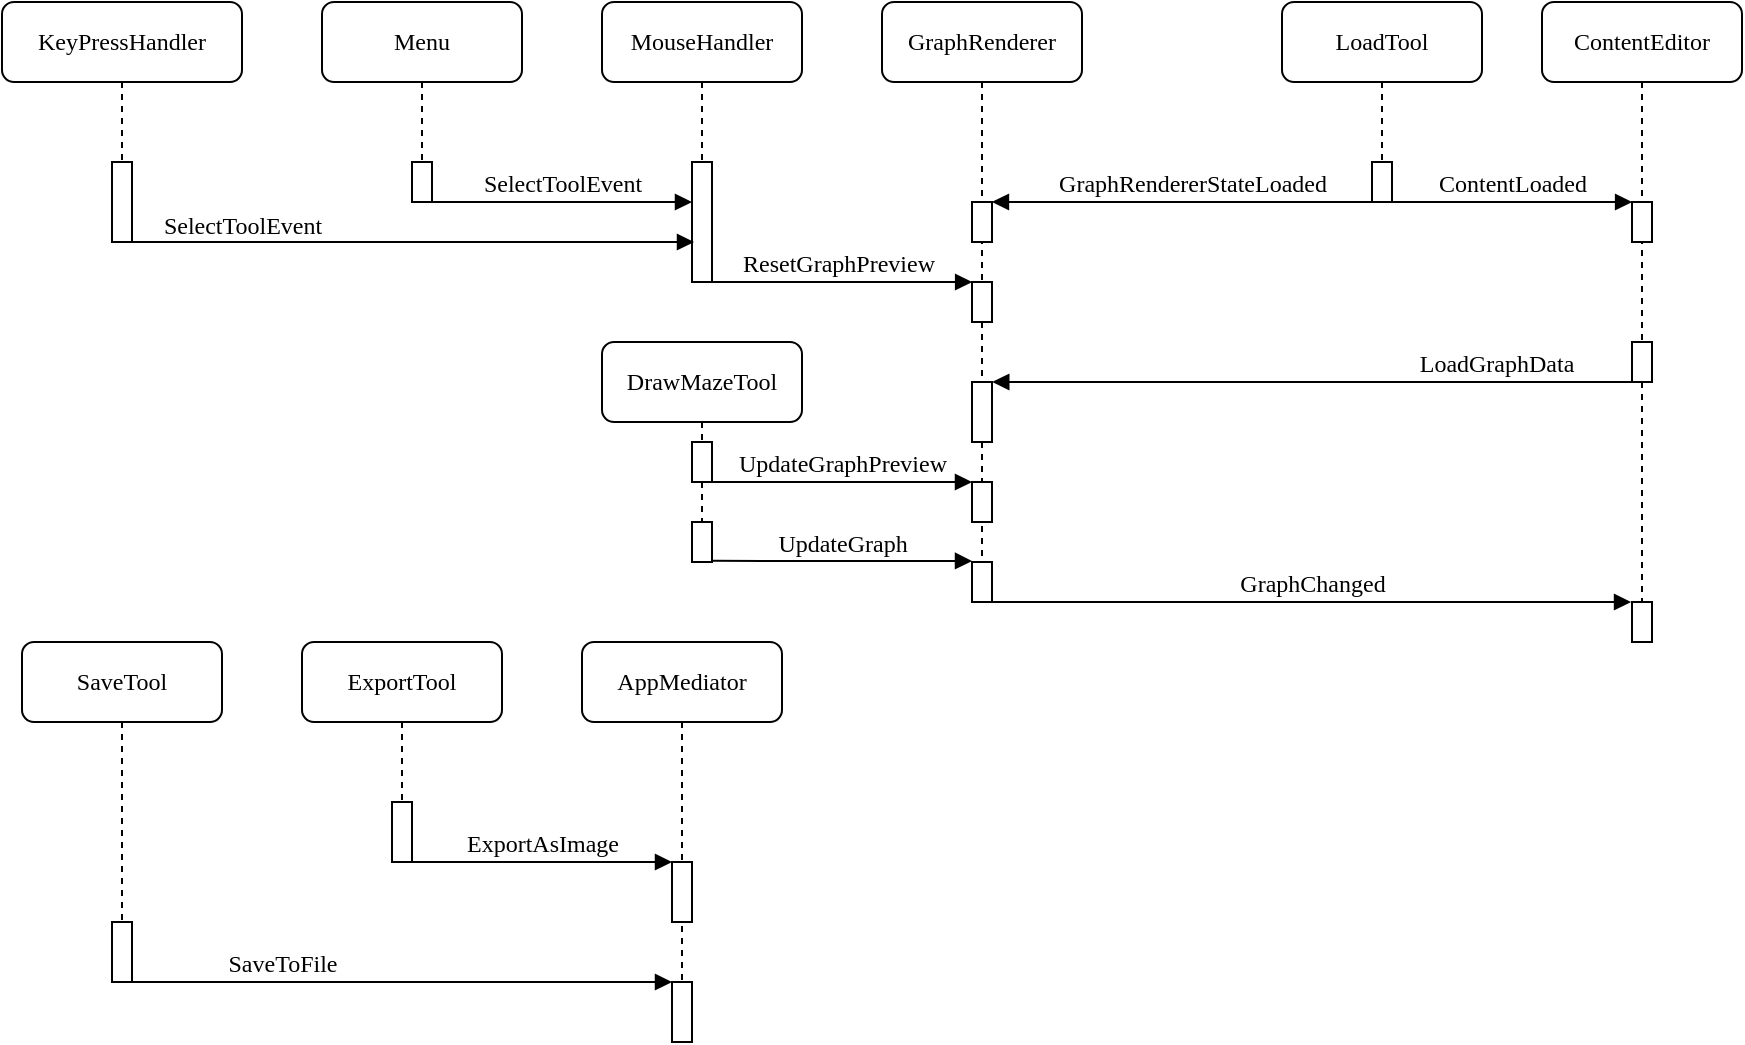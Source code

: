 <mxfile version="14.5.10" type="google"><diagram name="Page-1" id="13e1069c-82ec-6db2-03f1-153e76fe0fe0"><mxGraphModel dx="1424" dy="840" grid="1" gridSize="10" guides="1" tooltips="1" connect="1" arrows="1" fold="1" page="1" pageScale="1" pageWidth="1100" pageHeight="850" background="#ffffff" math="0" shadow="0"><root><mxCell id="0"/><mxCell id="1" parent="0"/><mxCell id="7baba1c4bc27f4b0-2" value="ContentEditor" style="shape=umlLifeline;perimeter=lifelinePerimeter;whiteSpace=wrap;html=1;container=1;collapsible=0;recursiveResize=0;outlineConnect=0;rounded=1;shadow=0;comic=0;labelBackgroundColor=none;strokeWidth=1;fontFamily=Verdana;fontSize=12;align=center;" parent="1" vertex="1"><mxGeometry x="810" y="40" width="100" height="320" as="geometry"/></mxCell><mxCell id="7baba1c4bc27f4b0-10" value="" style="html=1;points=[];perimeter=orthogonalPerimeter;rounded=0;shadow=0;comic=0;labelBackgroundColor=none;strokeWidth=1;fontFamily=Verdana;fontSize=12;align=center;" parent="7baba1c4bc27f4b0-2" vertex="1"><mxGeometry x="45" y="100" width="10" height="20" as="geometry"/></mxCell><mxCell id="NIp_qaTQD_GBKmH8xXZc-5" value="" style="html=1;points=[];perimeter=orthogonalPerimeter;rounded=0;shadow=0;comic=0;labelBackgroundColor=none;strokeWidth=1;fontFamily=Verdana;fontSize=12;align=center;" vertex="1" parent="7baba1c4bc27f4b0-2"><mxGeometry x="45" y="300" width="10" height="20" as="geometry"/></mxCell><mxCell id="NIp_qaTQD_GBKmH8xXZc-17" value="" style="html=1;points=[];perimeter=orthogonalPerimeter;rounded=0;shadow=0;comic=0;labelBackgroundColor=none;strokeWidth=1;fontFamily=Verdana;fontSize=12;align=center;" vertex="1" parent="7baba1c4bc27f4b0-2"><mxGeometry x="45" y="170" width="10" height="20" as="geometry"/></mxCell><mxCell id="7baba1c4bc27f4b0-3" value="ExportTool" style="shape=umlLifeline;perimeter=lifelinePerimeter;whiteSpace=wrap;html=1;container=1;collapsible=0;recursiveResize=0;outlineConnect=0;rounded=1;shadow=0;comic=0;labelBackgroundColor=none;strokeWidth=1;fontFamily=Verdana;fontSize=12;align=center;" parent="1" vertex="1"><mxGeometry x="190" y="360" width="100" height="110" as="geometry"/></mxCell><mxCell id="7baba1c4bc27f4b0-13" value="" style="html=1;points=[];perimeter=orthogonalPerimeter;rounded=0;shadow=0;comic=0;labelBackgroundColor=none;strokeWidth=1;fontFamily=Verdana;fontSize=12;align=center;" parent="7baba1c4bc27f4b0-3" vertex="1"><mxGeometry x="45" y="80" width="10" height="30" as="geometry"/></mxCell><mxCell id="7baba1c4bc27f4b0-4" value="AppMediator" style="shape=umlLifeline;perimeter=lifelinePerimeter;whiteSpace=wrap;html=1;container=1;collapsible=0;recursiveResize=0;outlineConnect=0;rounded=1;shadow=0;comic=0;labelBackgroundColor=none;strokeWidth=1;fontFamily=Verdana;fontSize=12;align=center;" parent="1" vertex="1"><mxGeometry x="330" y="360" width="100" height="200" as="geometry"/></mxCell><mxCell id="7baba1c4bc27f4b0-16" value="" style="html=1;points=[];perimeter=orthogonalPerimeter;rounded=0;shadow=0;comic=0;labelBackgroundColor=none;strokeWidth=1;fontFamily=Verdana;fontSize=12;align=center;" parent="7baba1c4bc27f4b0-4" vertex="1"><mxGeometry x="45" y="110" width="10" height="30" as="geometry"/></mxCell><mxCell id="NIp_qaTQD_GBKmH8xXZc-49" value="" style="html=1;points=[];perimeter=orthogonalPerimeter;rounded=0;shadow=0;comic=0;labelBackgroundColor=none;strokeWidth=1;fontFamily=Verdana;fontSize=12;align=center;" vertex="1" parent="7baba1c4bc27f4b0-4"><mxGeometry x="45" y="170" width="10" height="30" as="geometry"/></mxCell><mxCell id="7baba1c4bc27f4b0-8" value="LoadTool" style="shape=umlLifeline;perimeter=lifelinePerimeter;whiteSpace=wrap;html=1;container=1;collapsible=0;recursiveResize=0;outlineConnect=0;rounded=1;shadow=0;comic=0;labelBackgroundColor=none;strokeWidth=1;fontFamily=Verdana;fontSize=12;align=center;" parent="1" vertex="1"><mxGeometry x="680" y="40" width="100" height="100" as="geometry"/></mxCell><mxCell id="7baba1c4bc27f4b0-9" value="" style="html=1;points=[];perimeter=orthogonalPerimeter;rounded=0;shadow=0;comic=0;labelBackgroundColor=none;strokeWidth=1;fontFamily=Verdana;fontSize=12;align=center;" parent="7baba1c4bc27f4b0-8" vertex="1"><mxGeometry x="45" y="80" width="10" height="20" as="geometry"/></mxCell><mxCell id="7baba1c4bc27f4b0-11" value="ContentLoaded" style="html=1;verticalAlign=bottom;endArrow=block;labelBackgroundColor=none;fontFamily=Verdana;fontSize=12;edgeStyle=elbowEdgeStyle;elbow=vertical;entryX=0.005;entryY=0.003;entryDx=0;entryDy=0;entryPerimeter=0;" parent="7baba1c4bc27f4b0-8" target="7baba1c4bc27f4b0-10" edge="1"><mxGeometry relative="1" as="geometry"><mxPoint x="55" y="100" as="sourcePoint"/><mxPoint x="170" y="100" as="targetPoint"/></mxGeometry></mxCell><mxCell id="7baba1c4bc27f4b0-17" value="ExportAsImage" style="html=1;verticalAlign=bottom;endArrow=block;labelBackgroundColor=none;fontFamily=Verdana;fontSize=12;edgeStyle=elbowEdgeStyle;elbow=vertical;" parent="1" source="7baba1c4bc27f4b0-13" target="7baba1c4bc27f4b0-16" edge="1"><mxGeometry relative="1" as="geometry"><mxPoint x="300" y="500" as="sourcePoint"/><Array as="points"><mxPoint x="330" y="470"/><mxPoint x="330" y="500"/><mxPoint x="250" y="500"/></Array></mxGeometry></mxCell><mxCell id="NIp_qaTQD_GBKmH8xXZc-1" value="GraphRenderer" style="shape=umlLifeline;perimeter=lifelinePerimeter;whiteSpace=wrap;html=1;container=1;collapsible=0;recursiveResize=0;outlineConnect=0;rounded=1;shadow=0;comic=0;labelBackgroundColor=none;strokeWidth=1;fontFamily=Verdana;fontSize=12;align=center;" vertex="1" parent="1"><mxGeometry x="480" y="40" width="100" height="300" as="geometry"/></mxCell><mxCell id="NIp_qaTQD_GBKmH8xXZc-2" value="" style="html=1;points=[];perimeter=orthogonalPerimeter;rounded=0;shadow=0;comic=0;labelBackgroundColor=none;strokeWidth=1;fontFamily=Verdana;fontSize=12;align=center;" vertex="1" parent="NIp_qaTQD_GBKmH8xXZc-1"><mxGeometry x="45" y="280" width="10" height="20" as="geometry"/></mxCell><mxCell id="NIp_qaTQD_GBKmH8xXZc-44" value="" style="html=1;points=[];perimeter=orthogonalPerimeter;rounded=0;shadow=0;comic=0;labelBackgroundColor=none;strokeWidth=1;fontFamily=Verdana;fontSize=12;align=center;" vertex="1" parent="NIp_qaTQD_GBKmH8xXZc-1"><mxGeometry x="45" y="140" width="10" height="20" as="geometry"/></mxCell><mxCell id="NIp_qaTQD_GBKmH8xXZc-10" value="" style="html=1;points=[];perimeter=orthogonalPerimeter;rounded=0;shadow=0;comic=0;labelBackgroundColor=none;strokeWidth=1;fontFamily=Verdana;fontSize=12;align=center;" vertex="1" parent="NIp_qaTQD_GBKmH8xXZc-1"><mxGeometry x="45" y="100" width="10" height="20" as="geometry"/></mxCell><mxCell id="NIp_qaTQD_GBKmH8xXZc-18" value="" style="html=1;points=[];perimeter=orthogonalPerimeter;rounded=0;shadow=0;comic=0;labelBackgroundColor=none;strokeWidth=1;fontFamily=Verdana;fontSize=12;align=center;" vertex="1" parent="NIp_qaTQD_GBKmH8xXZc-1"><mxGeometry x="45" y="190" width="10" height="30" as="geometry"/></mxCell><mxCell id="NIp_qaTQD_GBKmH8xXZc-4" value="GraphChanged" style="html=1;verticalAlign=bottom;endArrow=block;labelBackgroundColor=none;fontFamily=Verdana;fontSize=12;edgeStyle=elbowEdgeStyle;elbow=vertical;entryX=-0.048;entryY=0.01;entryDx=0;entryDy=0;entryPerimeter=0;" edge="1" parent="1" target="NIp_qaTQD_GBKmH8xXZc-5"><mxGeometry relative="1" as="geometry"><mxPoint x="535" y="340" as="sourcePoint"/><mxPoint x="804.88" y="340.77" as="targetPoint"/><Array as="points"/></mxGeometry></mxCell><mxCell id="NIp_qaTQD_GBKmH8xXZc-12" value="&lt;span style=&quot;background-color: rgb(255 , 255 , 255)&quot;&gt;GraphRendererStateLoaded&lt;/span&gt;" style="html=1;verticalAlign=bottom;endArrow=block;labelBackgroundColor=none;fontFamily=Verdana;fontSize=12;edgeStyle=elbowEdgeStyle;elbow=vertical;exitX=0.991;exitY=0.997;exitDx=0;exitDy=0;exitPerimeter=0;entryX=0.997;entryY=0;entryDx=0;entryDy=0;entryPerimeter=0;" edge="1" parent="1" source="7baba1c4bc27f4b0-9" target="NIp_qaTQD_GBKmH8xXZc-10"><mxGeometry x="0.001" relative="1" as="geometry"><mxPoint x="680" y="192" as="sourcePoint"/><mxPoint x="540" y="210" as="targetPoint"/><Array as="points"><mxPoint x="670" y="140"/></Array><mxPoint as="offset"/></mxGeometry></mxCell><mxCell id="NIp_qaTQD_GBKmH8xXZc-19" value="&lt;span style=&quot;background-color: rgb(255 , 255 , 255)&quot;&gt;LoadGraphData&lt;/span&gt;" style="html=1;verticalAlign=bottom;endArrow=block;labelBackgroundColor=none;fontFamily=Verdana;fontSize=12;edgeStyle=elbowEdgeStyle;elbow=vertical;entryX=1.013;entryY=0.005;entryDx=0;entryDy=0;entryPerimeter=0;" edge="1" parent="1" source="7baba1c4bc27f4b0-2" target="NIp_qaTQD_GBKmH8xXZc-18"><mxGeometry x="-0.554" relative="1" as="geometry"><mxPoint x="808.25" y="310.14" as="sourcePoint"/><mxPoint x="946" y="310" as="targetPoint"/><Array as="points"/><mxPoint as="offset"/></mxGeometry></mxCell><mxCell id="NIp_qaTQD_GBKmH8xXZc-27" value="MouseHandler" style="shape=umlLifeline;perimeter=lifelinePerimeter;whiteSpace=wrap;html=1;container=1;collapsible=0;recursiveResize=0;outlineConnect=0;rounded=1;shadow=0;comic=0;labelBackgroundColor=none;strokeWidth=1;fontFamily=Verdana;fontSize=12;align=center;" vertex="1" parent="1"><mxGeometry x="340" y="40" width="100" height="140" as="geometry"/></mxCell><mxCell id="NIp_qaTQD_GBKmH8xXZc-28" value="" style="html=1;points=[];perimeter=orthogonalPerimeter;rounded=0;shadow=0;comic=0;labelBackgroundColor=none;strokeWidth=1;fontFamily=Verdana;fontSize=12;align=center;" vertex="1" parent="NIp_qaTQD_GBKmH8xXZc-27"><mxGeometry x="45" y="80" width="10" height="60" as="geometry"/></mxCell><mxCell id="NIp_qaTQD_GBKmH8xXZc-33" value="Menu" style="shape=umlLifeline;perimeter=lifelinePerimeter;whiteSpace=wrap;html=1;container=1;collapsible=0;recursiveResize=0;outlineConnect=0;rounded=1;shadow=0;comic=0;labelBackgroundColor=none;strokeWidth=1;fontFamily=Verdana;fontSize=12;align=center;" vertex="1" parent="1"><mxGeometry x="200" y="40" width="100" height="100" as="geometry"/></mxCell><mxCell id="NIp_qaTQD_GBKmH8xXZc-34" value="" style="html=1;points=[];perimeter=orthogonalPerimeter;rounded=0;shadow=0;comic=0;labelBackgroundColor=none;strokeWidth=1;fontFamily=Verdana;fontSize=12;align=center;" vertex="1" parent="NIp_qaTQD_GBKmH8xXZc-33"><mxGeometry x="45" y="80" width="10" height="20" as="geometry"/></mxCell><mxCell id="NIp_qaTQD_GBKmH8xXZc-36" value="SelectToolEvent" style="html=1;verticalAlign=bottom;endArrow=block;labelBackgroundColor=none;fontFamily=Verdana;fontSize=12;edgeStyle=elbowEdgeStyle;elbow=vertical;" edge="1" parent="1"><mxGeometry relative="1" as="geometry"><mxPoint x="255" y="140" as="sourcePoint"/><mxPoint x="385" y="140" as="targetPoint"/><Array as="points"><mxPoint x="270" y="140"/></Array></mxGeometry></mxCell><mxCell id="NIp_qaTQD_GBKmH8xXZc-37" value="KeyPressHandler" style="shape=umlLifeline;perimeter=lifelinePerimeter;whiteSpace=wrap;html=1;container=1;collapsible=0;recursiveResize=0;outlineConnect=0;rounded=1;shadow=0;comic=0;labelBackgroundColor=none;strokeWidth=1;fontFamily=Verdana;fontSize=12;align=center;" vertex="1" parent="1"><mxGeometry x="40" y="40" width="120" height="120" as="geometry"/></mxCell><mxCell id="NIp_qaTQD_GBKmH8xXZc-38" value="" style="html=1;points=[];perimeter=orthogonalPerimeter;rounded=0;shadow=0;comic=0;labelBackgroundColor=none;strokeWidth=1;fontFamily=Verdana;fontSize=12;align=center;" vertex="1" parent="NIp_qaTQD_GBKmH8xXZc-37"><mxGeometry x="55" y="80" width="10" height="40" as="geometry"/></mxCell><mxCell id="NIp_qaTQD_GBKmH8xXZc-42" value="SelectToolEvent" style="html=1;verticalAlign=bottom;endArrow=block;labelBackgroundColor=none;fontFamily=Verdana;fontSize=12;edgeStyle=elbowEdgeStyle;elbow=vertical;" edge="1" parent="1"><mxGeometry x="-0.582" y="-1" relative="1" as="geometry"><mxPoint x="100" y="160" as="sourcePoint"/><mxPoint x="386" y="160" as="targetPoint"/><Array as="points"><mxPoint x="115" y="160"/></Array><mxPoint as="offset"/></mxGeometry></mxCell><mxCell id="NIp_qaTQD_GBKmH8xXZc-43" value="ResetGraphPreview" style="html=1;verticalAlign=bottom;endArrow=block;labelBackgroundColor=none;fontFamily=Verdana;fontSize=12;edgeStyle=elbowEdgeStyle;elbow=vertical;entryX=0.007;entryY=0.018;entryDx=0;entryDy=0;entryPerimeter=0;" edge="1" parent="1"><mxGeometry relative="1" as="geometry"><mxPoint x="390" y="180" as="sourcePoint"/><mxPoint x="525.07" y="180.36" as="targetPoint"/><Array as="points"><mxPoint x="405" y="180"/></Array></mxGeometry></mxCell><mxCell id="NIp_qaTQD_GBKmH8xXZc-46" value="SaveTool" style="shape=umlLifeline;perimeter=lifelinePerimeter;whiteSpace=wrap;html=1;container=1;collapsible=0;recursiveResize=0;outlineConnect=0;rounded=1;shadow=0;comic=0;labelBackgroundColor=none;strokeWidth=1;fontFamily=Verdana;fontSize=12;align=center;" vertex="1" parent="1"><mxGeometry x="50" y="360" width="100" height="170" as="geometry"/></mxCell><mxCell id="NIp_qaTQD_GBKmH8xXZc-47" value="" style="html=1;points=[];perimeter=orthogonalPerimeter;rounded=0;shadow=0;comic=0;labelBackgroundColor=none;strokeWidth=1;fontFamily=Verdana;fontSize=12;align=center;" vertex="1" parent="NIp_qaTQD_GBKmH8xXZc-46"><mxGeometry x="45" y="140" width="10" height="30" as="geometry"/></mxCell><mxCell id="NIp_qaTQD_GBKmH8xXZc-48" value="SaveToFile" style="html=1;verticalAlign=bottom;endArrow=block;labelBackgroundColor=none;fontFamily=Verdana;fontSize=12;edgeStyle=elbowEdgeStyle;elbow=vertical;" edge="1" parent="1" target="NIp_qaTQD_GBKmH8xXZc-49"><mxGeometry x="-0.418" relative="1" as="geometry"><mxPoint x="100.0" y="530.0" as="sourcePoint"/><Array as="points"><mxPoint x="185" y="530"/><mxPoint x="185" y="560"/><mxPoint x="105" y="560"/></Array><mxPoint x="230.0" y="530.0" as="targetPoint"/><mxPoint as="offset"/></mxGeometry></mxCell><mxCell id="NIp_qaTQD_GBKmH8xXZc-50" value="DrawMazeTool" style="shape=umlLifeline;perimeter=lifelinePerimeter;whiteSpace=wrap;html=1;container=1;collapsible=0;recursiveResize=0;outlineConnect=0;rounded=1;shadow=0;comic=0;labelBackgroundColor=none;strokeWidth=1;fontFamily=Verdana;fontSize=12;align=center;" vertex="1" parent="1"><mxGeometry x="340" y="210" width="100" height="110" as="geometry"/></mxCell><mxCell id="NIp_qaTQD_GBKmH8xXZc-56" value="" style="html=1;points=[];perimeter=orthogonalPerimeter;rounded=0;shadow=0;comic=0;labelBackgroundColor=none;strokeWidth=1;fontFamily=Verdana;fontSize=12;align=center;" vertex="1" parent="NIp_qaTQD_GBKmH8xXZc-50"><mxGeometry x="185" y="70" width="10" height="20" as="geometry"/></mxCell><mxCell id="NIp_qaTQD_GBKmH8xXZc-54" value="" style="html=1;points=[];perimeter=orthogonalPerimeter;rounded=0;shadow=0;comic=0;labelBackgroundColor=none;strokeWidth=1;fontFamily=Verdana;fontSize=12;align=center;" vertex="1" parent="NIp_qaTQD_GBKmH8xXZc-50"><mxGeometry x="45" y="50" width="10" height="20" as="geometry"/></mxCell><mxCell id="NIp_qaTQD_GBKmH8xXZc-55" value="UpdateGraphPreview" style="html=1;verticalAlign=bottom;endArrow=block;entryX=0;entryY=0;labelBackgroundColor=none;fontFamily=Verdana;fontSize=12;edgeStyle=elbowEdgeStyle;elbow=vertical;" edge="1" parent="NIp_qaTQD_GBKmH8xXZc-50"><mxGeometry relative="1" as="geometry"><mxPoint x="55" y="70" as="sourcePoint"/><mxPoint x="185" y="70" as="targetPoint"/><mxPoint as="offset"/></mxGeometry></mxCell><mxCell id="NIp_qaTQD_GBKmH8xXZc-58" value="" style="html=1;points=[];perimeter=orthogonalPerimeter;rounded=0;shadow=0;comic=0;labelBackgroundColor=none;strokeWidth=1;fontFamily=Verdana;fontSize=12;align=center;" vertex="1" parent="1"><mxGeometry x="385" y="300" width="10" height="20" as="geometry"/></mxCell><mxCell id="NIp_qaTQD_GBKmH8xXZc-59" value="UpdateGraph" style="html=1;verticalAlign=bottom;endArrow=block;entryX=0;entryY=0;labelBackgroundColor=none;fontFamily=Verdana;fontSize=12;edgeStyle=elbowEdgeStyle;elbow=vertical;" edge="1" parent="1"><mxGeometry relative="1" as="geometry"><mxPoint x="395" y="319.43" as="sourcePoint"/><mxPoint x="525" y="319.43" as="targetPoint"/><mxPoint as="offset"/></mxGeometry></mxCell></root></mxGraphModel></diagram></mxfile>